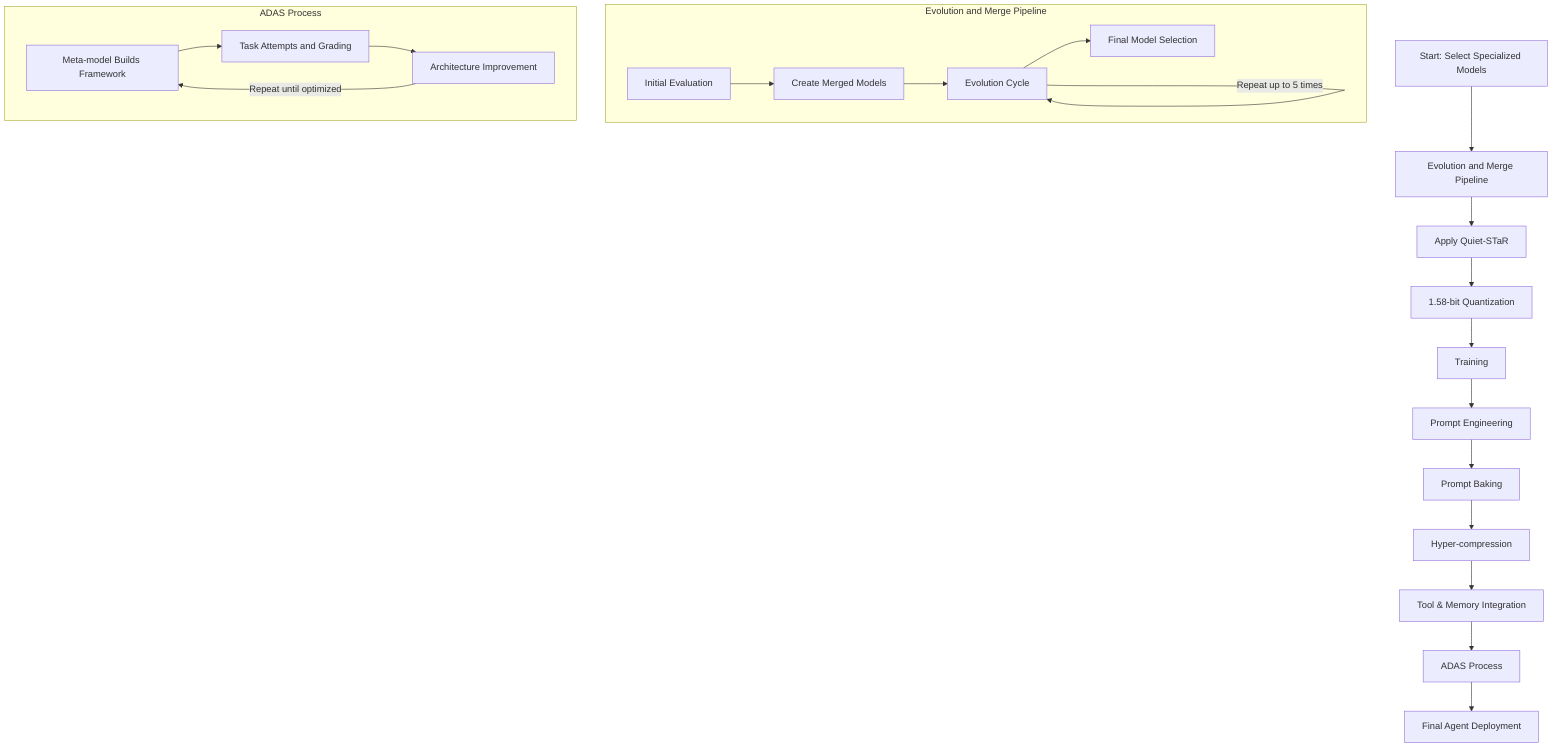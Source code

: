 %% NOTE: Quiet-STaR and ADAS steps in this diagram are conceptual only and not implemented.
graph TD
    A[Start: Select Specialized Models] --> B[Evolution and Merge Pipeline]
    B --> C[Apply Quiet-STaR]
    C --> D[1.58-bit Quantization]
    D --> E[Training]
    E --> F[Prompt Engineering]
    F --> G[Prompt Baking]
    G --> H[Hyper-compression]
    H --> I[Tool & Memory Integration]
    I --> J[ADAS Process]
    J --> K[Final Agent Deployment]

    subgraph "Evolution and Merge Pipeline"
    B1[Initial Evaluation]
    B2[Create Merged Models]
    B3[Evolution Cycle]
    B4[Final Model Selection]
    B1 --> B2 --> B3 --> B4
    B3 -->|Repeat up to 5 times| B3
    end

    subgraph "ADAS Process"
    J1[Meta-model Builds Framework]
    J2[Task Attempts and Grading]
    J3[Architecture Improvement]
    J1 --> J2 --> J3
    J3 -->|Repeat until optimized| J1
    end